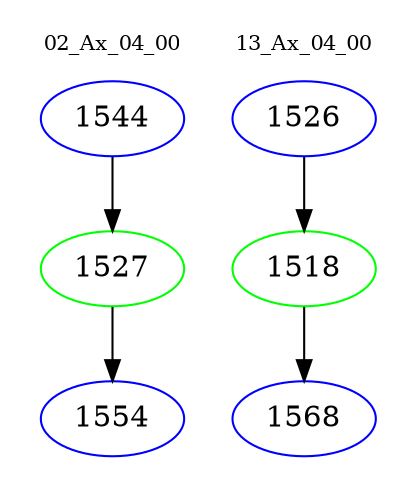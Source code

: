 digraph{
subgraph cluster_0 {
color = white
label = "02_Ax_04_00";
fontsize=10;
T0_1544 [label="1544", color="blue"]
T0_1544 -> T0_1527 [color="black"]
T0_1527 [label="1527", color="green"]
T0_1527 -> T0_1554 [color="black"]
T0_1554 [label="1554", color="blue"]
}
subgraph cluster_1 {
color = white
label = "13_Ax_04_00";
fontsize=10;
T1_1526 [label="1526", color="blue"]
T1_1526 -> T1_1518 [color="black"]
T1_1518 [label="1518", color="green"]
T1_1518 -> T1_1568 [color="black"]
T1_1568 [label="1568", color="blue"]
}
}
